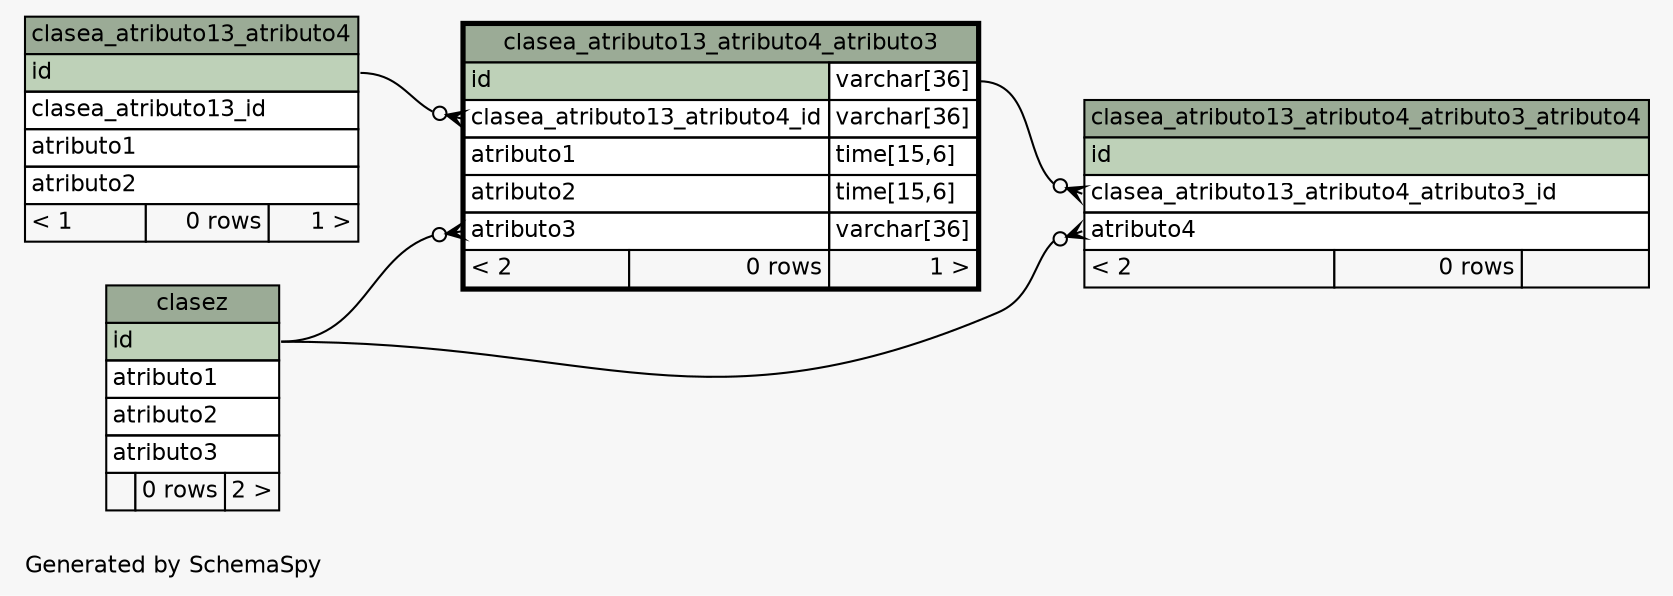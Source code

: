 // dot 2.38.0 on Windows 10 10.0
// SchemaSpy rev 590
digraph "oneDegreeRelationshipsDiagram" {
  graph [
    rankdir="RL"
    bgcolor="#f7f7f7"
    label="\nGenerated by SchemaSpy"
    labeljust="l"
    nodesep="0.18"
    ranksep="0.46"
    fontname="Helvetica"
    fontsize="11"
  ];
  node [
    fontname="Helvetica"
    fontsize="11"
    shape="plaintext"
  ];
  edge [
    arrowsize="0.8"
  ];
  "clasea_atributo13_atributo4_atributo3":"atributo3":w -> "clasez":"id":e [arrowhead=none dir=back arrowtail=crowodot];
  "clasea_atributo13_atributo4_atributo3":"clasea_atributo13_atributo4_id":w -> "clasea_atributo13_atributo4":"id":e [arrowhead=none dir=back arrowtail=crowodot];
  "clasea_atributo13_atributo4_atributo3_atributo4":"atributo4":w -> "clasez":"id":e [arrowhead=none dir=back arrowtail=crowodot];
  "clasea_atributo13_atributo4_atributo3_atributo4":"clasea_atributo13_atributo4_atributo3_id":w -> "clasea_atributo13_atributo4_atributo3":"id.type":e [arrowhead=none dir=back arrowtail=crowodot];
  "clasea_atributo13_atributo4" [
    label=<
    <TABLE BORDER="0" CELLBORDER="1" CELLSPACING="0" BGCOLOR="#ffffff">
      <TR><TD COLSPAN="3" BGCOLOR="#9bab96" ALIGN="CENTER">clasea_atributo13_atributo4</TD></TR>
      <TR><TD PORT="id" COLSPAN="3" BGCOLOR="#bed1b8" ALIGN="LEFT">id</TD></TR>
      <TR><TD PORT="clasea_atributo13_id" COLSPAN="3" ALIGN="LEFT">clasea_atributo13_id</TD></TR>
      <TR><TD PORT="atributo1" COLSPAN="3" ALIGN="LEFT">atributo1</TD></TR>
      <TR><TD PORT="atributo2" COLSPAN="3" ALIGN="LEFT">atributo2</TD></TR>
      <TR><TD ALIGN="LEFT" BGCOLOR="#f7f7f7">&lt; 1</TD><TD ALIGN="RIGHT" BGCOLOR="#f7f7f7">0 rows</TD><TD ALIGN="RIGHT" BGCOLOR="#f7f7f7">1 &gt;</TD></TR>
    </TABLE>>
    URL="clasea_atributo13_atributo4.html"
    tooltip="clasea_atributo13_atributo4"
  ];
  "clasea_atributo13_atributo4_atributo3" [
    label=<
    <TABLE BORDER="2" CELLBORDER="1" CELLSPACING="0" BGCOLOR="#ffffff">
      <TR><TD COLSPAN="3" BGCOLOR="#9bab96" ALIGN="CENTER">clasea_atributo13_atributo4_atributo3</TD></TR>
      <TR><TD PORT="id" COLSPAN="2" BGCOLOR="#bed1b8" ALIGN="LEFT">id</TD><TD PORT="id.type" ALIGN="LEFT">varchar[36]</TD></TR>
      <TR><TD PORT="clasea_atributo13_atributo4_id" COLSPAN="2" ALIGN="LEFT">clasea_atributo13_atributo4_id</TD><TD PORT="clasea_atributo13_atributo4_id.type" ALIGN="LEFT">varchar[36]</TD></TR>
      <TR><TD PORT="atributo1" COLSPAN="2" ALIGN="LEFT">atributo1</TD><TD PORT="atributo1.type" ALIGN="LEFT">time[15,6]</TD></TR>
      <TR><TD PORT="atributo2" COLSPAN="2" ALIGN="LEFT">atributo2</TD><TD PORT="atributo2.type" ALIGN="LEFT">time[15,6]</TD></TR>
      <TR><TD PORT="atributo3" COLSPAN="2" ALIGN="LEFT">atributo3</TD><TD PORT="atributo3.type" ALIGN="LEFT">varchar[36]</TD></TR>
      <TR><TD ALIGN="LEFT" BGCOLOR="#f7f7f7">&lt; 2</TD><TD ALIGN="RIGHT" BGCOLOR="#f7f7f7">0 rows</TD><TD ALIGN="RIGHT" BGCOLOR="#f7f7f7">1 &gt;</TD></TR>
    </TABLE>>
    URL="clasea_atributo13_atributo4_atributo3.html"
    tooltip="clasea_atributo13_atributo4_atributo3"
  ];
  "clasea_atributo13_atributo4_atributo3_atributo4" [
    label=<
    <TABLE BORDER="0" CELLBORDER="1" CELLSPACING="0" BGCOLOR="#ffffff">
      <TR><TD COLSPAN="3" BGCOLOR="#9bab96" ALIGN="CENTER">clasea_atributo13_atributo4_atributo3_atributo4</TD></TR>
      <TR><TD PORT="id" COLSPAN="3" BGCOLOR="#bed1b8" ALIGN="LEFT">id</TD></TR>
      <TR><TD PORT="clasea_atributo13_atributo4_atributo3_id" COLSPAN="3" ALIGN="LEFT">clasea_atributo13_atributo4_atributo3_id</TD></TR>
      <TR><TD PORT="atributo4" COLSPAN="3" ALIGN="LEFT">atributo4</TD></TR>
      <TR><TD ALIGN="LEFT" BGCOLOR="#f7f7f7">&lt; 2</TD><TD ALIGN="RIGHT" BGCOLOR="#f7f7f7">0 rows</TD><TD ALIGN="RIGHT" BGCOLOR="#f7f7f7">  </TD></TR>
    </TABLE>>
    URL="clasea_atributo13_atributo4_atributo3_atributo4.html"
    tooltip="clasea_atributo13_atributo4_atributo3_atributo4"
  ];
  "clasez" [
    label=<
    <TABLE BORDER="0" CELLBORDER="1" CELLSPACING="0" BGCOLOR="#ffffff">
      <TR><TD COLSPAN="3" BGCOLOR="#9bab96" ALIGN="CENTER">clasez</TD></TR>
      <TR><TD PORT="id" COLSPAN="3" BGCOLOR="#bed1b8" ALIGN="LEFT">id</TD></TR>
      <TR><TD PORT="atributo1" COLSPAN="3" ALIGN="LEFT">atributo1</TD></TR>
      <TR><TD PORT="atributo2" COLSPAN="3" ALIGN="LEFT">atributo2</TD></TR>
      <TR><TD PORT="atributo3" COLSPAN="3" ALIGN="LEFT">atributo3</TD></TR>
      <TR><TD ALIGN="LEFT" BGCOLOR="#f7f7f7">  </TD><TD ALIGN="RIGHT" BGCOLOR="#f7f7f7">0 rows</TD><TD ALIGN="RIGHT" BGCOLOR="#f7f7f7">2 &gt;</TD></TR>
    </TABLE>>
    URL="clasez.html"
    tooltip="clasez"
  ];
}

